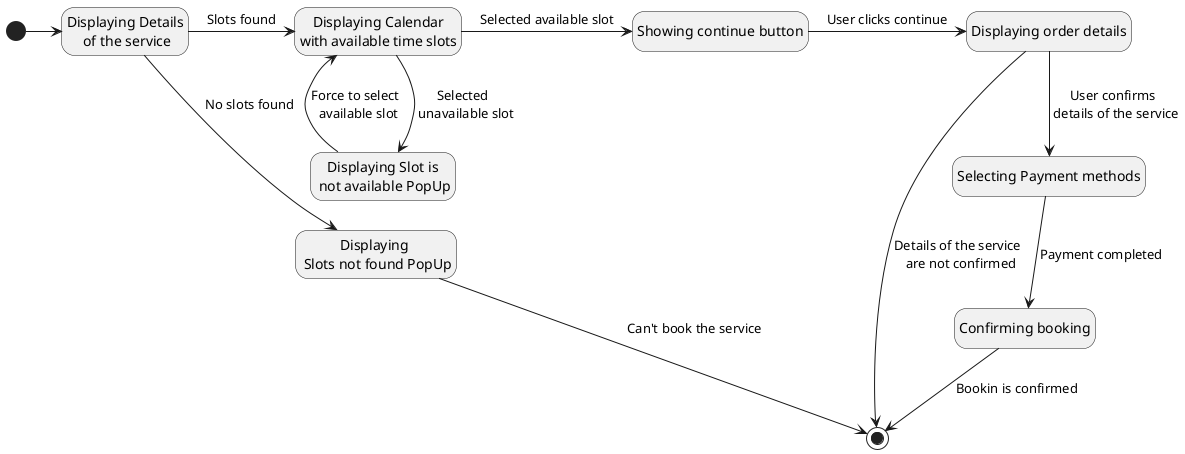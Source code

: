 @startuml
hide empty description
state "Displaying Details\n of the service" as DetailsService
state "Displaying \n Slots not found PopUp" as SlotsNotFound
state "Displaying Calendar\nwith available time slots" as Calendar
state "Showing continue button" as ContinueButton
state "Displaying Slot is\n not available PopUp" as SlotNotAvailable
state "Displaying order details" as OrderDetails
state "Selecting Payment methods" as PaymentMethods
state "Confirming booking" as BookingConfirmed

[*] -r-> DetailsService
DetailsService -d-> SlotsNotFound : No slots found
DetailsService -r-> Calendar : Slots found
Calendar -r-> ContinueButton : Selected available slot
Calendar -d-> SlotNotAvailable : Selected \n unavailable slot
ContinueButton -r-> OrderDetails : User clicks continue
OrderDetails -d-> PaymentMethods : User confirms \n details of the service
PaymentMethods -d-> BookingConfirmed : Payment completed

BookingConfirmed -d-> [*]: Bookin is confirmed
SlotsNotFound -d-> [*] : Can't book the service
SlotNotAvailable -d-> Calendar : Force to select \n available slot
OrderDetails -d-> [*] : Details of the service \n are not confirmed
@enduml